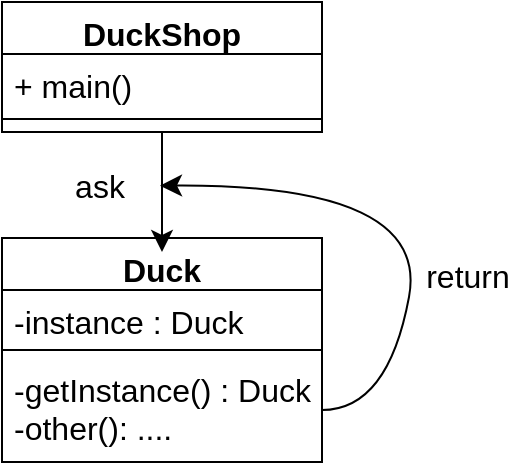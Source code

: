 <mxfile version="20.8.20" type="device"><diagram name="Page-1" id="Ml31c7FMk3hsu-9fm8QE"><mxGraphModel dx="1280" dy="540" grid="0" gridSize="10" guides="1" tooltips="1" connect="1" arrows="1" fold="1" page="0" pageScale="1" pageWidth="850" pageHeight="1100" math="0" shadow="0"><root><mxCell id="0"/><mxCell id="1" parent="0"/><mxCell id="ztJ-Feyb8m72-MJJC31E-6" value="Duck" style="swimlane;fontStyle=1;align=center;verticalAlign=top;childLayout=stackLayout;horizontal=1;startSize=26;horizontalStack=0;resizeParent=1;resizeParentMax=0;resizeLast=0;collapsible=1;marginBottom=0;fontSize=16;" vertex="1" parent="1"><mxGeometry x="-84" y="393" width="160" height="112" as="geometry"/></mxCell><mxCell id="ztJ-Feyb8m72-MJJC31E-7" value="-instance : Duck" style="text;strokeColor=none;fillColor=none;align=left;verticalAlign=top;spacingLeft=4;spacingRight=4;overflow=hidden;rotatable=0;points=[[0,0.5],[1,0.5]];portConstraint=eastwest;fontSize=16;" vertex="1" parent="ztJ-Feyb8m72-MJJC31E-6"><mxGeometry y="26" width="160" height="26" as="geometry"/></mxCell><mxCell id="ztJ-Feyb8m72-MJJC31E-8" value="" style="line;strokeWidth=1;fillColor=none;align=left;verticalAlign=middle;spacingTop=-1;spacingLeft=3;spacingRight=3;rotatable=0;labelPosition=right;points=[];portConstraint=eastwest;strokeColor=inherit;fontSize=16;" vertex="1" parent="ztJ-Feyb8m72-MJJC31E-6"><mxGeometry y="52" width="160" height="8" as="geometry"/></mxCell><mxCell id="ztJ-Feyb8m72-MJJC31E-9" value="-getInstance() : Duck&#10;-other(): ...." style="text;strokeColor=none;fillColor=none;align=left;verticalAlign=top;spacingLeft=4;spacingRight=4;overflow=hidden;rotatable=0;points=[[0,0.5],[1,0.5]];portConstraint=eastwest;fontSize=16;" vertex="1" parent="ztJ-Feyb8m72-MJJC31E-6"><mxGeometry y="60" width="160" height="52" as="geometry"/></mxCell><mxCell id="ztJ-Feyb8m72-MJJC31E-20" value="" style="edgeStyle=none;curved=1;rounded=0;orthogonalLoop=1;jettySize=auto;html=1;fontSize=12;startSize=8;endSize=8;" edge="1" parent="1" source="ztJ-Feyb8m72-MJJC31E-12"><mxGeometry relative="1" as="geometry"><mxPoint x="-4" y="400" as="targetPoint"/></mxGeometry></mxCell><mxCell id="ztJ-Feyb8m72-MJJC31E-12" value="DuckShop" style="swimlane;fontStyle=1;align=center;verticalAlign=top;childLayout=stackLayout;horizontal=1;startSize=26;horizontalStack=0;resizeParent=1;resizeParentMax=0;resizeLast=0;collapsible=1;marginBottom=0;fontSize=16;" vertex="1" parent="1"><mxGeometry x="-84" y="275" width="160" height="65" as="geometry"/></mxCell><mxCell id="ztJ-Feyb8m72-MJJC31E-13" value="+ main()" style="text;strokeColor=none;fillColor=none;align=left;verticalAlign=top;spacingLeft=4;spacingRight=4;overflow=hidden;rotatable=0;points=[[0,0.5],[1,0.5]];portConstraint=eastwest;fontSize=16;" vertex="1" parent="ztJ-Feyb8m72-MJJC31E-12"><mxGeometry y="26" width="160" height="26" as="geometry"/></mxCell><mxCell id="ztJ-Feyb8m72-MJJC31E-14" value="" style="line;strokeWidth=1;fillColor=none;align=left;verticalAlign=middle;spacingTop=-1;spacingLeft=3;spacingRight=3;rotatable=0;labelPosition=right;points=[];portConstraint=eastwest;strokeColor=inherit;fontSize=16;" vertex="1" parent="ztJ-Feyb8m72-MJJC31E-12"><mxGeometry y="52" width="160" height="13" as="geometry"/></mxCell><mxCell id="ztJ-Feyb8m72-MJJC31E-25" style="edgeStyle=none;curved=1;rounded=0;orthogonalLoop=1;jettySize=auto;html=1;fontSize=12;startSize=8;endSize=8;" edge="1" parent="1" source="ztJ-Feyb8m72-MJJC31E-9" target="ztJ-Feyb8m72-MJJC31E-28"><mxGeometry relative="1" as="geometry"><mxPoint x="139" y="479" as="targetPoint"/><Array as="points"><mxPoint x="109" y="479"/><mxPoint x="130" y="366"/></Array></mxGeometry></mxCell><mxCell id="ztJ-Feyb8m72-MJJC31E-28" value="ask" style="text;html=1;strokeColor=none;fillColor=none;align=center;verticalAlign=middle;whiteSpace=wrap;rounded=0;fontSize=16;" vertex="1" parent="1"><mxGeometry x="-65" y="352" width="60" height="30" as="geometry"/></mxCell><mxCell id="ztJ-Feyb8m72-MJJC31E-30" value="return" style="text;html=1;strokeColor=none;fillColor=none;align=center;verticalAlign=middle;whiteSpace=wrap;rounded=0;fontSize=16;" vertex="1" parent="1"><mxGeometry x="119" y="397" width="60" height="30" as="geometry"/></mxCell></root></mxGraphModel></diagram></mxfile>